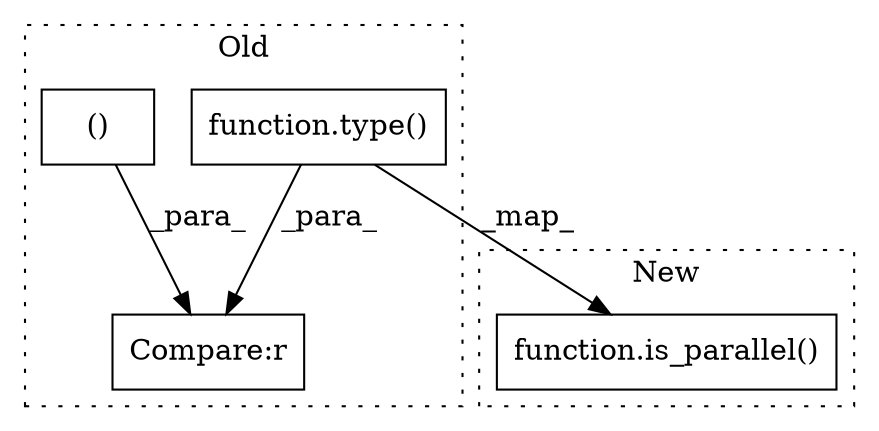 digraph G {
subgraph cluster0 {
1 [label="function.type()" a="75" s="7852,7862" l="5,1" shape="box"];
3 [label="Compare:r" a="40" s="7852" l="78" shape="box"];
4 [label="()" a="54" s="7892" l="37" shape="box"];
label = "Old";
style="dotted";
}
subgraph cluster1 {
2 [label="function.is_parallel()" a="75" s="8043,8060" l="12,1" shape="box"];
label = "New";
style="dotted";
}
1 -> 2 [label="_map_"];
1 -> 3 [label="_para_"];
4 -> 3 [label="_para_"];
}